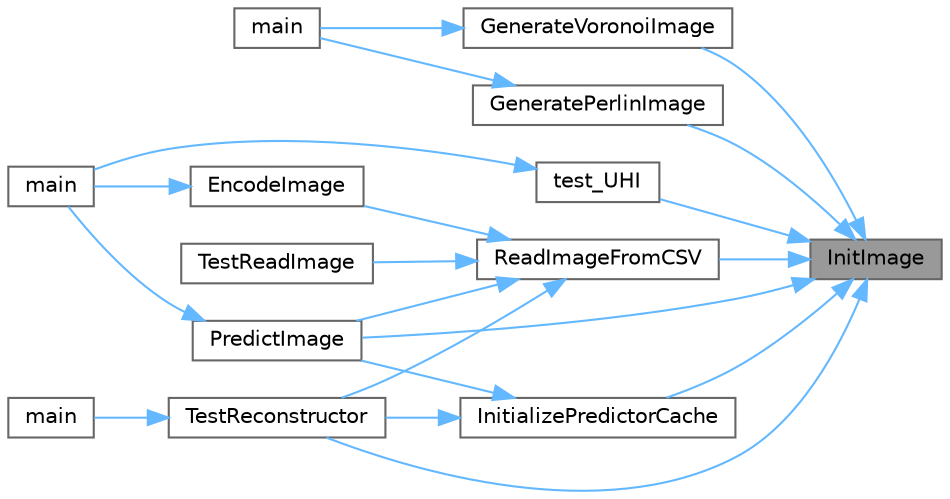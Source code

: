 digraph "InitImage"
{
 // LATEX_PDF_SIZE
  bgcolor="transparent";
  edge [fontname=Helvetica,fontsize=10,labelfontname=Helvetica,labelfontsize=10];
  node [fontname=Helvetica,fontsize=10,shape=box,height=0.2,width=0.4];
  rankdir="RL";
  Node1 [id="Node000001",label="InitImage",height=0.2,width=0.4,color="gray40", fillcolor="grey60", style="filled", fontcolor="black",tooltip=" "];
  Node1 -> Node2 [id="edge39_Node000001_Node000002",dir="back",color="steelblue1",style="solid",tooltip=" "];
  Node2 [id="Node000002",label="GeneratePerlinImage",height=0.2,width=0.4,color="grey40", fillcolor="white", style="filled",URL="$d0/d61/a00302.html#a6d727efa497a4b992c90483602583515",tooltip=" "];
  Node2 -> Node3 [id="edge40_Node000002_Node000003",dir="back",color="steelblue1",style="solid",tooltip=" "];
  Node3 [id="Node000003",label="main",height=0.2,width=0.4,color="grey40", fillcolor="white", style="filled",URL="$dc/dee/a00053.html#a048af25ea3eb0571ab780e44e221650e",tooltip=" "];
  Node1 -> Node4 [id="edge41_Node000001_Node000004",dir="back",color="steelblue1",style="solid",tooltip=" "];
  Node4 [id="Node000004",label="GenerateVoronoiImage",height=0.2,width=0.4,color="grey40", fillcolor="white", style="filled",URL="$d3/d07/a00305.html#a450c7f9206bff8de0c177e34e6b5bcf4",tooltip=" "];
  Node4 -> Node3 [id="edge42_Node000004_Node000003",dir="back",color="steelblue1",style="solid",tooltip=" "];
  Node1 -> Node5 [id="edge43_Node000001_Node000005",dir="back",color="steelblue1",style="solid",tooltip=" "];
  Node5 [id="Node000005",label="InitializePredictorCache",height=0.2,width=0.4,color="grey40", fillcolor="white", style="filled",URL="$df/d95/a00299.html#a596c51dc78ec695dccf12414da82bbf5",tooltip=" "];
  Node5 -> Node6 [id="edge44_Node000005_Node000006",dir="back",color="steelblue1",style="solid",tooltip=" "];
  Node6 [id="Node000006",label="PredictImage",height=0.2,width=0.4,color="grey40", fillcolor="white", style="filled",URL="$d3/d07/a00305.html#a7fae527c979b4b287e1f9672c8d2c366",tooltip=" "];
  Node6 -> Node7 [id="edge45_Node000006_Node000007",dir="back",color="steelblue1",style="solid",tooltip=" "];
  Node7 [id="Node000007",label="main",height=0.2,width=0.4,color="grey40", fillcolor="white", style="filled",URL="$d6/d2d/a00047.html#a048af25ea3eb0571ab780e44e221650e",tooltip=" "];
  Node5 -> Node8 [id="edge46_Node000005_Node000008",dir="back",color="steelblue1",style="solid",tooltip=" "];
  Node8 [id="Node000008",label="TestReconstructor",height=0.2,width=0.4,color="grey40", fillcolor="white", style="filled",URL="$d3/d93/a00341.html#aadb567bbc159d00d6334e2eb36e6e253",tooltip=" "];
  Node8 -> Node9 [id="edge47_Node000008_Node000009",dir="back",color="steelblue1",style="solid",tooltip=" "];
  Node9 [id="Node000009",label="main",height=0.2,width=0.4,color="grey40", fillcolor="white", style="filled",URL="$d5/de0/a00050.html#a048af25ea3eb0571ab780e44e221650e",tooltip=" "];
  Node1 -> Node6 [id="edge48_Node000001_Node000006",dir="back",color="steelblue1",style="solid",tooltip=" "];
  Node1 -> Node10 [id="edge49_Node000001_Node000010",dir="back",color="steelblue1",style="solid",tooltip=" "];
  Node10 [id="Node000010",label="ReadImageFromCSV",height=0.2,width=0.4,color="grey40", fillcolor="white", style="filled",URL="$df/da9/a00263.html#aba677341d6fd704867c56e0b5d6f3fc3",tooltip=" "];
  Node10 -> Node11 [id="edge50_Node000010_Node000011",dir="back",color="steelblue1",style="solid",tooltip=" "];
  Node11 [id="Node000011",label="EncodeImage",height=0.2,width=0.4,color="grey40", fillcolor="white", style="filled",URL="$d3/d07/a00305.html#a29f9d24093c99f0e47133d90ea4286e6",tooltip=" "];
  Node11 -> Node7 [id="edge51_Node000011_Node000007",dir="back",color="steelblue1",style="solid",tooltip=" "];
  Node10 -> Node6 [id="edge52_Node000010_Node000006",dir="back",color="steelblue1",style="solid",tooltip=" "];
  Node10 -> Node12 [id="edge53_Node000010_Node000012",dir="back",color="steelblue1",style="solid",tooltip=" "];
  Node12 [id="Node000012",label="TestReadImage",height=0.2,width=0.4,color="grey40", fillcolor="white", style="filled",URL="$d3/d07/a00305.html#aac70a37466945a2c91d42fbfb9d1dcbb",tooltip=" "];
  Node10 -> Node8 [id="edge54_Node000010_Node000008",dir="back",color="steelblue1",style="solid",tooltip=" "];
  Node1 -> Node13 [id="edge55_Node000001_Node000013",dir="back",color="steelblue1",style="solid",tooltip=" "];
  Node13 [id="Node000013",label="test_UHI",height=0.2,width=0.4,color="grey40", fillcolor="white", style="filled",URL="$d3/d5e/a00275.html#a24aa285f65de829c8a9791d901405626",tooltip=" "];
  Node13 -> Node7 [id="edge56_Node000013_Node000007",dir="back",color="steelblue1",style="solid",tooltip=" "];
  Node1 -> Node8 [id="edge57_Node000001_Node000008",dir="back",color="steelblue1",style="solid",tooltip=" "];
}
